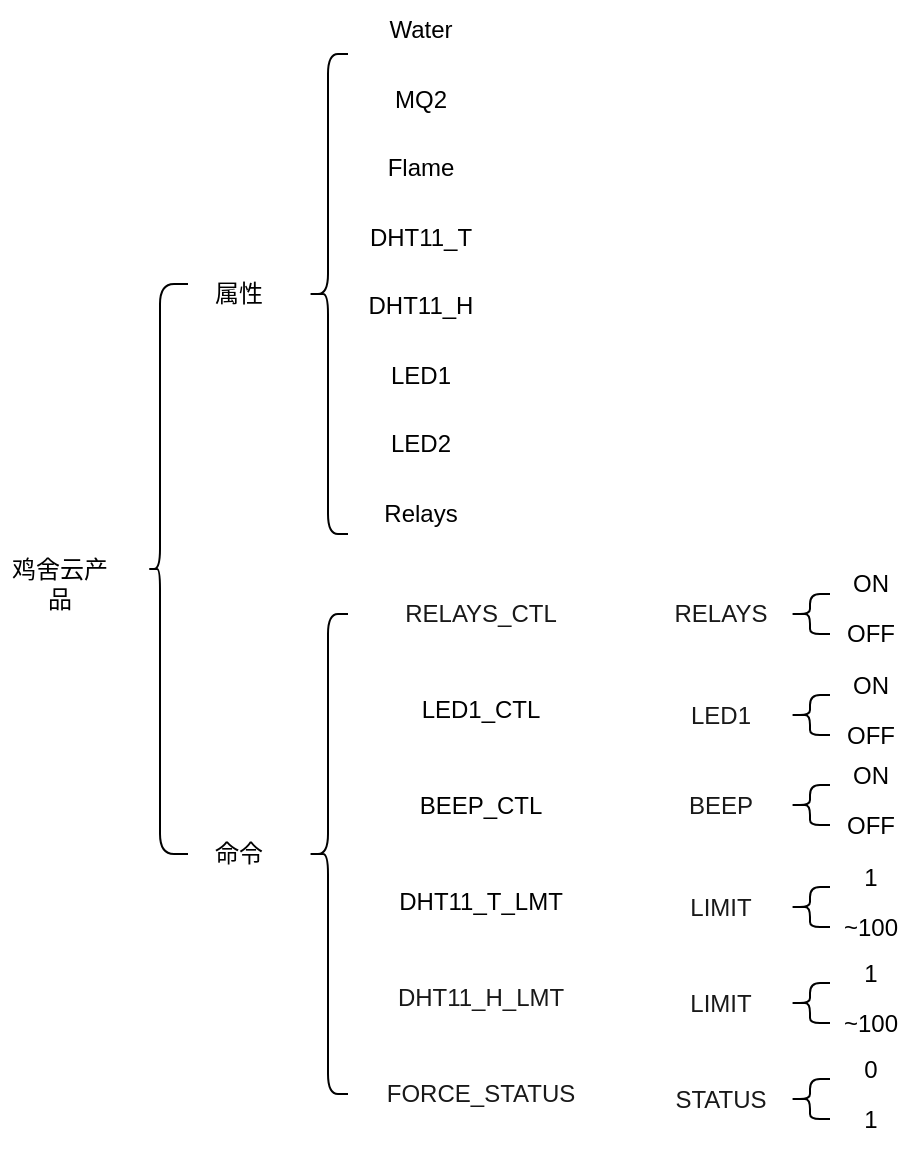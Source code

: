 <mxfile version="27.0.6">
  <diagram name="第 1 页" id="vmk-NvKaFd0zlOAjQwyj">
    <mxGraphModel dx="445" dy="1459" grid="1" gridSize="10" guides="1" tooltips="1" connect="1" arrows="1" fold="1" page="1" pageScale="1" pageWidth="827" pageHeight="1169" math="0" shadow="0">
      <root>
        <mxCell id="0" />
        <mxCell id="1" parent="0" />
        <mxCell id="YPT4-H6tSCDu5bqNGPTB-1" value="鸡舍云产品" style="text;html=1;align=center;verticalAlign=middle;whiteSpace=wrap;rounded=0;" vertex="1" parent="1">
          <mxGeometry x="240" y="195" width="60" height="30" as="geometry" />
        </mxCell>
        <mxCell id="YPT4-H6tSCDu5bqNGPTB-2" value="" style="shape=curlyBracket;whiteSpace=wrap;html=1;rounded=1;labelPosition=left;verticalLabelPosition=middle;align=right;verticalAlign=middle;size=0.3;" vertex="1" parent="1">
          <mxGeometry x="314" y="60" width="20" height="285" as="geometry" />
        </mxCell>
        <mxCell id="YPT4-H6tSCDu5bqNGPTB-3" value="属性" style="text;html=1;align=center;verticalAlign=middle;resizable=0;points=[];autosize=1;strokeColor=none;fillColor=none;" vertex="1" parent="1">
          <mxGeometry x="334" y="50" width="50" height="30" as="geometry" />
        </mxCell>
        <mxCell id="YPT4-H6tSCDu5bqNGPTB-4" value="命令" style="text;html=1;align=center;verticalAlign=middle;resizable=0;points=[];autosize=1;strokeColor=none;fillColor=none;" vertex="1" parent="1">
          <mxGeometry x="334" y="330" width="50" height="30" as="geometry" />
        </mxCell>
        <mxCell id="YPT4-H6tSCDu5bqNGPTB-5" value="" style="shape=curlyBracket;whiteSpace=wrap;html=1;rounded=1;labelPosition=left;verticalLabelPosition=middle;align=right;verticalAlign=middle;" vertex="1" parent="1">
          <mxGeometry x="394" y="-55" width="20" height="240" as="geometry" />
        </mxCell>
        <mxCell id="YPT4-H6tSCDu5bqNGPTB-7" value="" style="shape=curlyBracket;whiteSpace=wrap;html=1;rounded=1;labelPosition=left;verticalLabelPosition=middle;align=right;verticalAlign=middle;" vertex="1" parent="1">
          <mxGeometry x="394" y="225" width="20" height="240" as="geometry" />
        </mxCell>
        <mxCell id="YPT4-H6tSCDu5bqNGPTB-8" value="Water" style="text;html=1;align=center;verticalAlign=middle;resizable=0;points=[];autosize=1;strokeColor=none;fillColor=none;" vertex="1" parent="1">
          <mxGeometry x="420" y="-82" width="60" height="30" as="geometry" />
        </mxCell>
        <mxCell id="YPT4-H6tSCDu5bqNGPTB-9" value="MQ2" style="text;html=1;align=center;verticalAlign=middle;resizable=0;points=[];autosize=1;strokeColor=none;fillColor=none;" vertex="1" parent="1">
          <mxGeometry x="425" y="-47" width="50" height="30" as="geometry" />
        </mxCell>
        <mxCell id="YPT4-H6tSCDu5bqNGPTB-10" value="Flame" style="text;html=1;align=center;verticalAlign=middle;resizable=0;points=[];autosize=1;strokeColor=none;fillColor=none;" vertex="1" parent="1">
          <mxGeometry x="420" y="-13" width="60" height="30" as="geometry" />
        </mxCell>
        <mxCell id="YPT4-H6tSCDu5bqNGPTB-11" value="DHT11_T" style="text;html=1;align=center;verticalAlign=middle;resizable=0;points=[];autosize=1;strokeColor=none;fillColor=none;" vertex="1" parent="1">
          <mxGeometry x="415" y="22" width="70" height="30" as="geometry" />
        </mxCell>
        <mxCell id="YPT4-H6tSCDu5bqNGPTB-12" value="DHT11_H" style="text;html=1;align=center;verticalAlign=middle;resizable=0;points=[];autosize=1;strokeColor=none;fillColor=none;" vertex="1" parent="1">
          <mxGeometry x="410" y="56" width="80" height="30" as="geometry" />
        </mxCell>
        <mxCell id="YPT4-H6tSCDu5bqNGPTB-13" value="LED1" style="text;html=1;align=center;verticalAlign=middle;resizable=0;points=[];autosize=1;strokeColor=none;fillColor=none;" vertex="1" parent="1">
          <mxGeometry x="425" y="91" width="50" height="30" as="geometry" />
        </mxCell>
        <mxCell id="YPT4-H6tSCDu5bqNGPTB-14" value="LED2" style="text;html=1;align=center;verticalAlign=middle;resizable=0;points=[];autosize=1;strokeColor=none;fillColor=none;" vertex="1" parent="1">
          <mxGeometry x="425" y="125" width="50" height="30" as="geometry" />
        </mxCell>
        <mxCell id="YPT4-H6tSCDu5bqNGPTB-15" value="Relays" style="text;html=1;align=center;verticalAlign=middle;resizable=0;points=[];autosize=1;strokeColor=none;fillColor=none;" vertex="1" parent="1">
          <mxGeometry x="420" y="160" width="60" height="30" as="geometry" />
        </mxCell>
        <mxCell id="YPT4-H6tSCDu5bqNGPTB-17" value="&lt;span style=&quot;color: rgb(25, 25, 25); font-family: Helvetica, Arial, PingFangSC-Regular, &amp;quot;Hiragino Sans GB&amp;quot;, &amp;quot;Microsoft YaHei&amp;quot;, 微软雅黑, &amp;quot;Microsoft JhengHei&amp;quot;; text-align: start; background-color: rgb(255, 255, 255);&quot;&gt;RELAYS_CTL&lt;/span&gt;" style="text;html=1;align=center;verticalAlign=middle;resizable=0;points=[];autosize=1;strokeColor=none;fillColor=none;" vertex="1" parent="1">
          <mxGeometry x="430" y="210" width="100" height="30" as="geometry" />
        </mxCell>
        <mxCell id="YPT4-H6tSCDu5bqNGPTB-18" value="LED1_CTL" style="text;html=1;align=center;verticalAlign=middle;resizable=0;points=[];autosize=1;strokeColor=none;fillColor=none;" vertex="1" parent="1">
          <mxGeometry x="440" y="258" width="80" height="30" as="geometry" />
        </mxCell>
        <mxCell id="YPT4-H6tSCDu5bqNGPTB-19" value="BEEP_CTL" style="text;html=1;align=center;verticalAlign=middle;resizable=0;points=[];autosize=1;strokeColor=none;fillColor=none;" vertex="1" parent="1">
          <mxGeometry x="440" y="306" width="80" height="30" as="geometry" />
        </mxCell>
        <mxCell id="YPT4-H6tSCDu5bqNGPTB-20" value="DHT11_T_LMT" style="text;html=1;align=center;verticalAlign=middle;resizable=0;points=[];autosize=1;strokeColor=none;fillColor=none;" vertex="1" parent="1">
          <mxGeometry x="425" y="354" width="110" height="30" as="geometry" />
        </mxCell>
        <mxCell id="YPT4-H6tSCDu5bqNGPTB-21" value="&lt;span style=&quot;color: rgb(25, 25, 25); font-family: Helvetica, Arial, PingFangSC-Regular, &amp;quot;Hiragino Sans GB&amp;quot;, &amp;quot;Microsoft YaHei&amp;quot;, 微软雅黑, &amp;quot;Microsoft JhengHei&amp;quot;; text-align: start; background-color: rgb(255, 255, 255);&quot;&gt;DHT11_H_LMT&lt;/span&gt;" style="text;html=1;align=center;verticalAlign=middle;resizable=0;points=[];autosize=1;strokeColor=none;fillColor=none;" vertex="1" parent="1">
          <mxGeometry x="425" y="402" width="110" height="30" as="geometry" />
        </mxCell>
        <mxCell id="YPT4-H6tSCDu5bqNGPTB-22" value="&lt;span style=&quot;color: rgb(25, 25, 25); font-family: Helvetica, Arial, PingFangSC-Regular, &amp;quot;Hiragino Sans GB&amp;quot;, &amp;quot;Microsoft YaHei&amp;quot;, 微软雅黑, &amp;quot;Microsoft JhengHei&amp;quot;; text-align: start; background-color: rgb(255, 255, 255);&quot;&gt;FORCE_STATUS&lt;/span&gt;" style="text;html=1;align=center;verticalAlign=middle;resizable=0;points=[];autosize=1;strokeColor=none;fillColor=none;" vertex="1" parent="1">
          <mxGeometry x="420" y="450" width="120" height="30" as="geometry" />
        </mxCell>
        <mxCell id="YPT4-H6tSCDu5bqNGPTB-23" value="&lt;span style=&quot;color: rgb(25, 25, 25); font-family: Helvetica, Arial, PingFangSC-Regular, &amp;quot;Hiragino Sans GB&amp;quot;, &amp;quot;Microsoft YaHei&amp;quot;, 微软雅黑, &amp;quot;Microsoft JhengHei&amp;quot;; text-align: start; background-color: rgb(255, 255, 255);&quot;&gt;RELAYS&lt;/span&gt;" style="text;html=1;align=center;verticalAlign=middle;resizable=0;points=[];autosize=1;strokeColor=none;fillColor=none;" vertex="1" parent="1">
          <mxGeometry x="565" y="210" width="70" height="30" as="geometry" />
        </mxCell>
        <mxCell id="YPT4-H6tSCDu5bqNGPTB-24" value="" style="shape=curlyBracket;whiteSpace=wrap;html=1;rounded=1;labelPosition=left;verticalLabelPosition=middle;align=right;verticalAlign=middle;size=0.5;" vertex="1" parent="1">
          <mxGeometry x="635" y="215" width="20" height="20" as="geometry" />
        </mxCell>
        <mxCell id="YPT4-H6tSCDu5bqNGPTB-25" value="ON" style="text;html=1;align=center;verticalAlign=middle;resizable=0;points=[];autosize=1;strokeColor=none;fillColor=none;" vertex="1" parent="1">
          <mxGeometry x="655" y="195" width="40" height="30" as="geometry" />
        </mxCell>
        <mxCell id="YPT4-H6tSCDu5bqNGPTB-26" value="OFF" style="text;html=1;align=center;verticalAlign=middle;resizable=0;points=[];autosize=1;strokeColor=none;fillColor=none;" vertex="1" parent="1">
          <mxGeometry x="650" y="220" width="50" height="30" as="geometry" />
        </mxCell>
        <mxCell id="YPT4-H6tSCDu5bqNGPTB-35" value="&lt;span style=&quot;color: rgb(25, 25, 25); font-family: Helvetica, Arial, PingFangSC-Regular, &amp;quot;Hiragino Sans GB&amp;quot;, &amp;quot;Microsoft YaHei&amp;quot;, 微软雅黑, &amp;quot;Microsoft JhengHei&amp;quot;; text-align: start; background-color: rgb(255, 255, 255);&quot;&gt;LED1&lt;/span&gt;" style="text;html=1;align=center;verticalAlign=middle;resizable=0;points=[];autosize=1;strokeColor=none;fillColor=none;" vertex="1" parent="1">
          <mxGeometry x="575" y="260.5" width="50" height="30" as="geometry" />
        </mxCell>
        <mxCell id="YPT4-H6tSCDu5bqNGPTB-36" value="" style="shape=curlyBracket;whiteSpace=wrap;html=1;rounded=1;labelPosition=left;verticalLabelPosition=middle;align=right;verticalAlign=middle;size=0.5;" vertex="1" parent="1">
          <mxGeometry x="635" y="265.5" width="20" height="20" as="geometry" />
        </mxCell>
        <mxCell id="YPT4-H6tSCDu5bqNGPTB-37" value="ON" style="text;html=1;align=center;verticalAlign=middle;resizable=0;points=[];autosize=1;strokeColor=none;fillColor=none;" vertex="1" parent="1">
          <mxGeometry x="655" y="245.5" width="40" height="30" as="geometry" />
        </mxCell>
        <mxCell id="YPT4-H6tSCDu5bqNGPTB-38" value="OFF" style="text;html=1;align=center;verticalAlign=middle;resizable=0;points=[];autosize=1;strokeColor=none;fillColor=none;" vertex="1" parent="1">
          <mxGeometry x="650" y="270.5" width="50" height="30" as="geometry" />
        </mxCell>
        <mxCell id="YPT4-H6tSCDu5bqNGPTB-39" value="&lt;span style=&quot;color: rgb(25, 25, 25); font-family: Helvetica, Arial, PingFangSC-Regular, &amp;quot;Hiragino Sans GB&amp;quot;, &amp;quot;Microsoft YaHei&amp;quot;, 微软雅黑, &amp;quot;Microsoft JhengHei&amp;quot;; text-align: start; background-color: rgb(255, 255, 255);&quot;&gt;BEEP&lt;/span&gt;" style="text;html=1;align=center;verticalAlign=middle;resizable=0;points=[];autosize=1;strokeColor=none;fillColor=none;" vertex="1" parent="1">
          <mxGeometry x="570" y="305.5" width="60" height="30" as="geometry" />
        </mxCell>
        <mxCell id="YPT4-H6tSCDu5bqNGPTB-40" value="" style="shape=curlyBracket;whiteSpace=wrap;html=1;rounded=1;labelPosition=left;verticalLabelPosition=middle;align=right;verticalAlign=middle;size=0.5;" vertex="1" parent="1">
          <mxGeometry x="635" y="310.5" width="20" height="20" as="geometry" />
        </mxCell>
        <mxCell id="YPT4-H6tSCDu5bqNGPTB-41" value="ON" style="text;html=1;align=center;verticalAlign=middle;resizable=0;points=[];autosize=1;strokeColor=none;fillColor=none;" vertex="1" parent="1">
          <mxGeometry x="655" y="290.5" width="40" height="30" as="geometry" />
        </mxCell>
        <mxCell id="YPT4-H6tSCDu5bqNGPTB-42" value="OFF" style="text;html=1;align=center;verticalAlign=middle;resizable=0;points=[];autosize=1;strokeColor=none;fillColor=none;" vertex="1" parent="1">
          <mxGeometry x="650" y="315.5" width="50" height="30" as="geometry" />
        </mxCell>
        <mxCell id="YPT4-H6tSCDu5bqNGPTB-43" value="&lt;span style=&quot;color: rgb(25, 25, 25); font-family: Helvetica, Arial, PingFangSC-Regular, &amp;quot;Hiragino Sans GB&amp;quot;, &amp;quot;Microsoft YaHei&amp;quot;, 微软雅黑, &amp;quot;Microsoft JhengHei&amp;quot;; text-align: start; background-color: rgb(255, 255, 255);&quot;&gt;LIMIT&lt;/span&gt;" style="text;html=1;align=center;verticalAlign=middle;resizable=0;points=[];autosize=1;strokeColor=none;fillColor=none;" vertex="1" parent="1">
          <mxGeometry x="575" y="356.5" width="50" height="30" as="geometry" />
        </mxCell>
        <mxCell id="YPT4-H6tSCDu5bqNGPTB-44" value="" style="shape=curlyBracket;whiteSpace=wrap;html=1;rounded=1;labelPosition=left;verticalLabelPosition=middle;align=right;verticalAlign=middle;size=0.5;" vertex="1" parent="1">
          <mxGeometry x="635" y="361.5" width="20" height="20" as="geometry" />
        </mxCell>
        <mxCell id="YPT4-H6tSCDu5bqNGPTB-45" value="1" style="text;html=1;align=center;verticalAlign=middle;resizable=0;points=[];autosize=1;strokeColor=none;fillColor=none;" vertex="1" parent="1">
          <mxGeometry x="660" y="341.5" width="30" height="30" as="geometry" />
        </mxCell>
        <mxCell id="YPT4-H6tSCDu5bqNGPTB-46" value="~100" style="text;html=1;align=center;verticalAlign=middle;resizable=0;points=[];autosize=1;strokeColor=none;fillColor=none;" vertex="1" parent="1">
          <mxGeometry x="650" y="366.5" width="50" height="30" as="geometry" />
        </mxCell>
        <mxCell id="YPT4-H6tSCDu5bqNGPTB-47" value="&lt;span style=&quot;color: rgb(25, 25, 25); font-family: Helvetica, Arial, PingFangSC-Regular, &amp;quot;Hiragino Sans GB&amp;quot;, &amp;quot;Microsoft YaHei&amp;quot;, 微软雅黑, &amp;quot;Microsoft JhengHei&amp;quot;; text-align: start; background-color: rgb(255, 255, 255);&quot;&gt;LIMIT&lt;/span&gt;" style="text;html=1;align=center;verticalAlign=middle;resizable=0;points=[];autosize=1;strokeColor=none;fillColor=none;" vertex="1" parent="1">
          <mxGeometry x="575" y="404.5" width="50" height="30" as="geometry" />
        </mxCell>
        <mxCell id="YPT4-H6tSCDu5bqNGPTB-48" value="" style="shape=curlyBracket;whiteSpace=wrap;html=1;rounded=1;labelPosition=left;verticalLabelPosition=middle;align=right;verticalAlign=middle;size=0.5;" vertex="1" parent="1">
          <mxGeometry x="635" y="409.5" width="20" height="20" as="geometry" />
        </mxCell>
        <mxCell id="YPT4-H6tSCDu5bqNGPTB-49" value="1" style="text;html=1;align=center;verticalAlign=middle;resizable=0;points=[];autosize=1;strokeColor=none;fillColor=none;" vertex="1" parent="1">
          <mxGeometry x="660" y="389.5" width="30" height="30" as="geometry" />
        </mxCell>
        <mxCell id="YPT4-H6tSCDu5bqNGPTB-50" value="~100" style="text;html=1;align=center;verticalAlign=middle;resizable=0;points=[];autosize=1;strokeColor=none;fillColor=none;" vertex="1" parent="1">
          <mxGeometry x="650" y="414.5" width="50" height="30" as="geometry" />
        </mxCell>
        <mxCell id="YPT4-H6tSCDu5bqNGPTB-51" value="&lt;span style=&quot;color: rgb(25, 25, 25); font-family: Helvetica, Arial, PingFangSC-Regular, &amp;quot;Hiragino Sans GB&amp;quot;, &amp;quot;Microsoft YaHei&amp;quot;, 微软雅黑, &amp;quot;Microsoft JhengHei&amp;quot;; text-align: start; background-color: rgb(255, 255, 255);&quot;&gt;STATUS&lt;/span&gt;" style="text;html=1;align=center;verticalAlign=middle;resizable=0;points=[];autosize=1;strokeColor=none;fillColor=none;" vertex="1" parent="1">
          <mxGeometry x="565" y="452.5" width="70" height="30" as="geometry" />
        </mxCell>
        <mxCell id="YPT4-H6tSCDu5bqNGPTB-52" value="" style="shape=curlyBracket;whiteSpace=wrap;html=1;rounded=1;labelPosition=left;verticalLabelPosition=middle;align=right;verticalAlign=middle;size=0.5;" vertex="1" parent="1">
          <mxGeometry x="635" y="457.5" width="20" height="20" as="geometry" />
        </mxCell>
        <mxCell id="YPT4-H6tSCDu5bqNGPTB-53" value="0" style="text;html=1;align=center;verticalAlign=middle;resizable=0;points=[];autosize=1;strokeColor=none;fillColor=none;" vertex="1" parent="1">
          <mxGeometry x="660" y="437.5" width="30" height="30" as="geometry" />
        </mxCell>
        <mxCell id="YPT4-H6tSCDu5bqNGPTB-54" value="1" style="text;html=1;align=center;verticalAlign=middle;resizable=0;points=[];autosize=1;strokeColor=none;fillColor=none;" vertex="1" parent="1">
          <mxGeometry x="660" y="462.5" width="30" height="30" as="geometry" />
        </mxCell>
      </root>
    </mxGraphModel>
  </diagram>
</mxfile>
